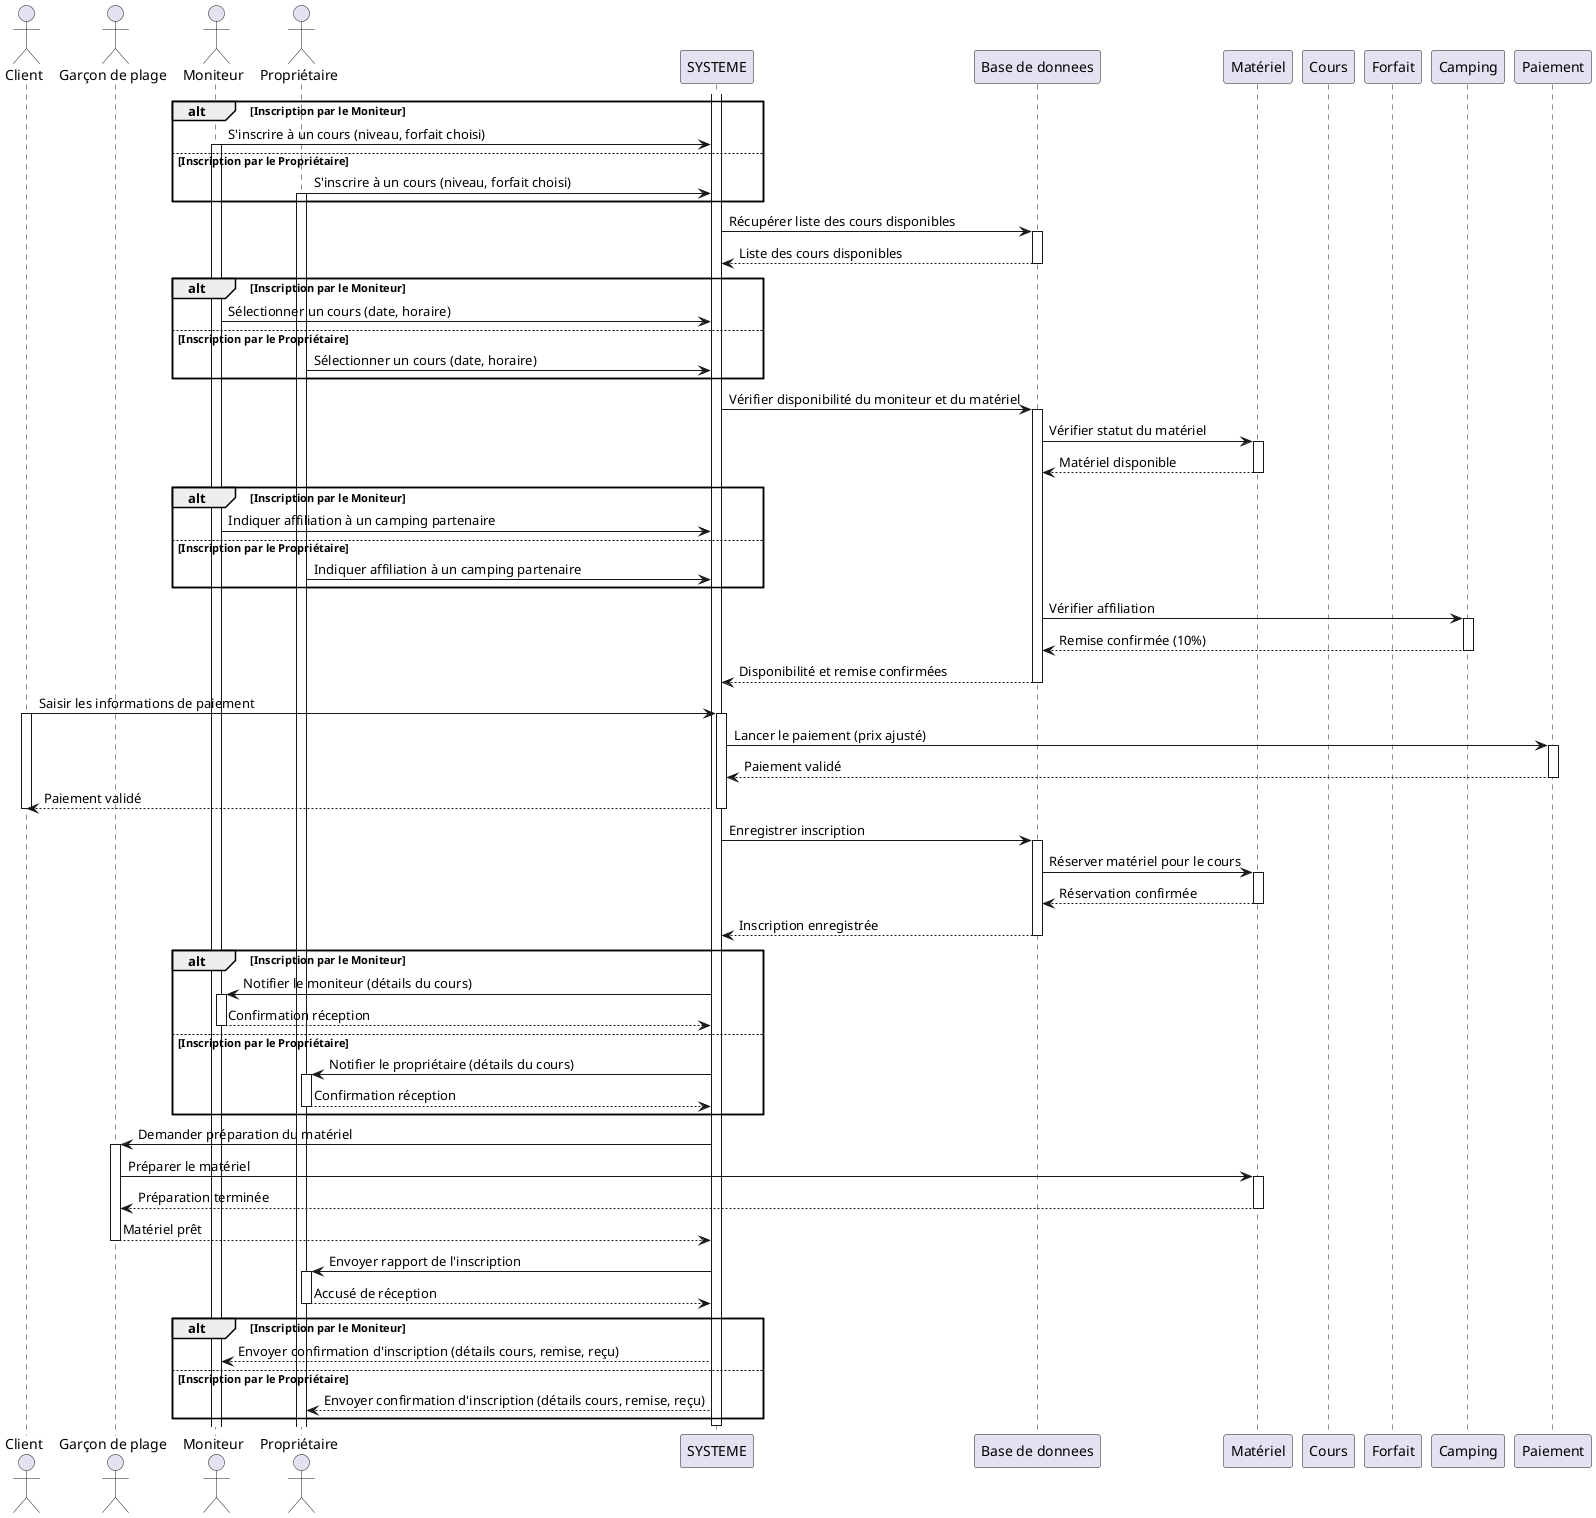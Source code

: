 @startuml
actor Client as C
actor "Garçon de plage" as G
actor "Moniteur" as M
actor "Propriétaire" as P
participant "SYSTEME" as App
participant "Base de donnees" as DB
participant "Matériel" as Mat
participant "Cours" as Cour
participant "Forfait" as Forf
participant "Camping" as Camp
participant "Paiement" as Pay

alt Inscription par le Moniteur
    M -> App : S'inscrire à un cours (niveau, forfait choisi)
    activate M
else Inscription par le Propriétaire
    P -> App : S'inscrire à un cours (niveau, forfait choisi)
    activate P
end

activate App

App -> DB : Récupérer liste des cours disponibles
activate DB
DB --> App : Liste des cours disponibles
deactivate DB

alt Inscription par le Moniteur
    M -> App : Sélectionner un cours (date, horaire)
else Inscription par le Propriétaire
    P -> App : Sélectionner un cours (date, horaire)
end

App -> DB : Vérifier disponibilité du moniteur et du matériel
activate DB
DB -> Mat : Vérifier statut du matériel
activate Mat
Mat --> DB : Matériel disponible
deactivate Mat

alt Inscription par le Moniteur
    M -> App : Indiquer affiliation à un camping partenaire
else Inscription par le Propriétaire
    P -> App : Indiquer affiliation à un camping partenaire
end

DB -> Camp : Vérifier affiliation
activate Camp
Camp --> DB : Remise confirmée (10%)
deactivate Camp

DB --> App : Disponibilité et remise confirmées
deactivate DB

C -> App : Saisir les informations de paiement
activate C
activate App
App -> Pay : Lancer le paiement (prix ajusté)
activate Pay
Pay --> App : Paiement validé
deactivate Pay
App --> C : Paiement validé
deactivate C
deactivate App

App -> DB : Enregistrer inscription
activate DB
DB -> Mat : Réserver matériel pour le cours
activate Mat
Mat --> DB : Réservation confirmée
deactivate Mat
DB --> App : Inscription enregistrée
deactivate DB

alt Inscription par le Moniteur
    App -> M : Notifier le moniteur (détails du cours)
    activate M
    M --> App : Confirmation réception
    deactivate M
else Inscription par le Propriétaire
    App -> P : Notifier le propriétaire (détails du cours)
    activate P
    P --> App : Confirmation réception
    deactivate P
end

App -> G : Demander préparation du matériel
activate G
G -> Mat : Préparer le matériel
activate Mat
Mat --> G : Préparation terminée
deactivate Mat
G --> App : Matériel prêt
deactivate G

App -> P : Envoyer rapport de l'inscription
activate P
P --> App : Accusé de réception
deactivate P

alt Inscription par le Moniteur
    App --> M : Envoyer confirmation d'inscription (détails cours, remise, reçu)
else Inscription par le Propriétaire
    App --> P : Envoyer confirmation d'inscription (détails cours, remise, reçu)
end

deactivate G
deactivate App
deactivate C

@enduml
